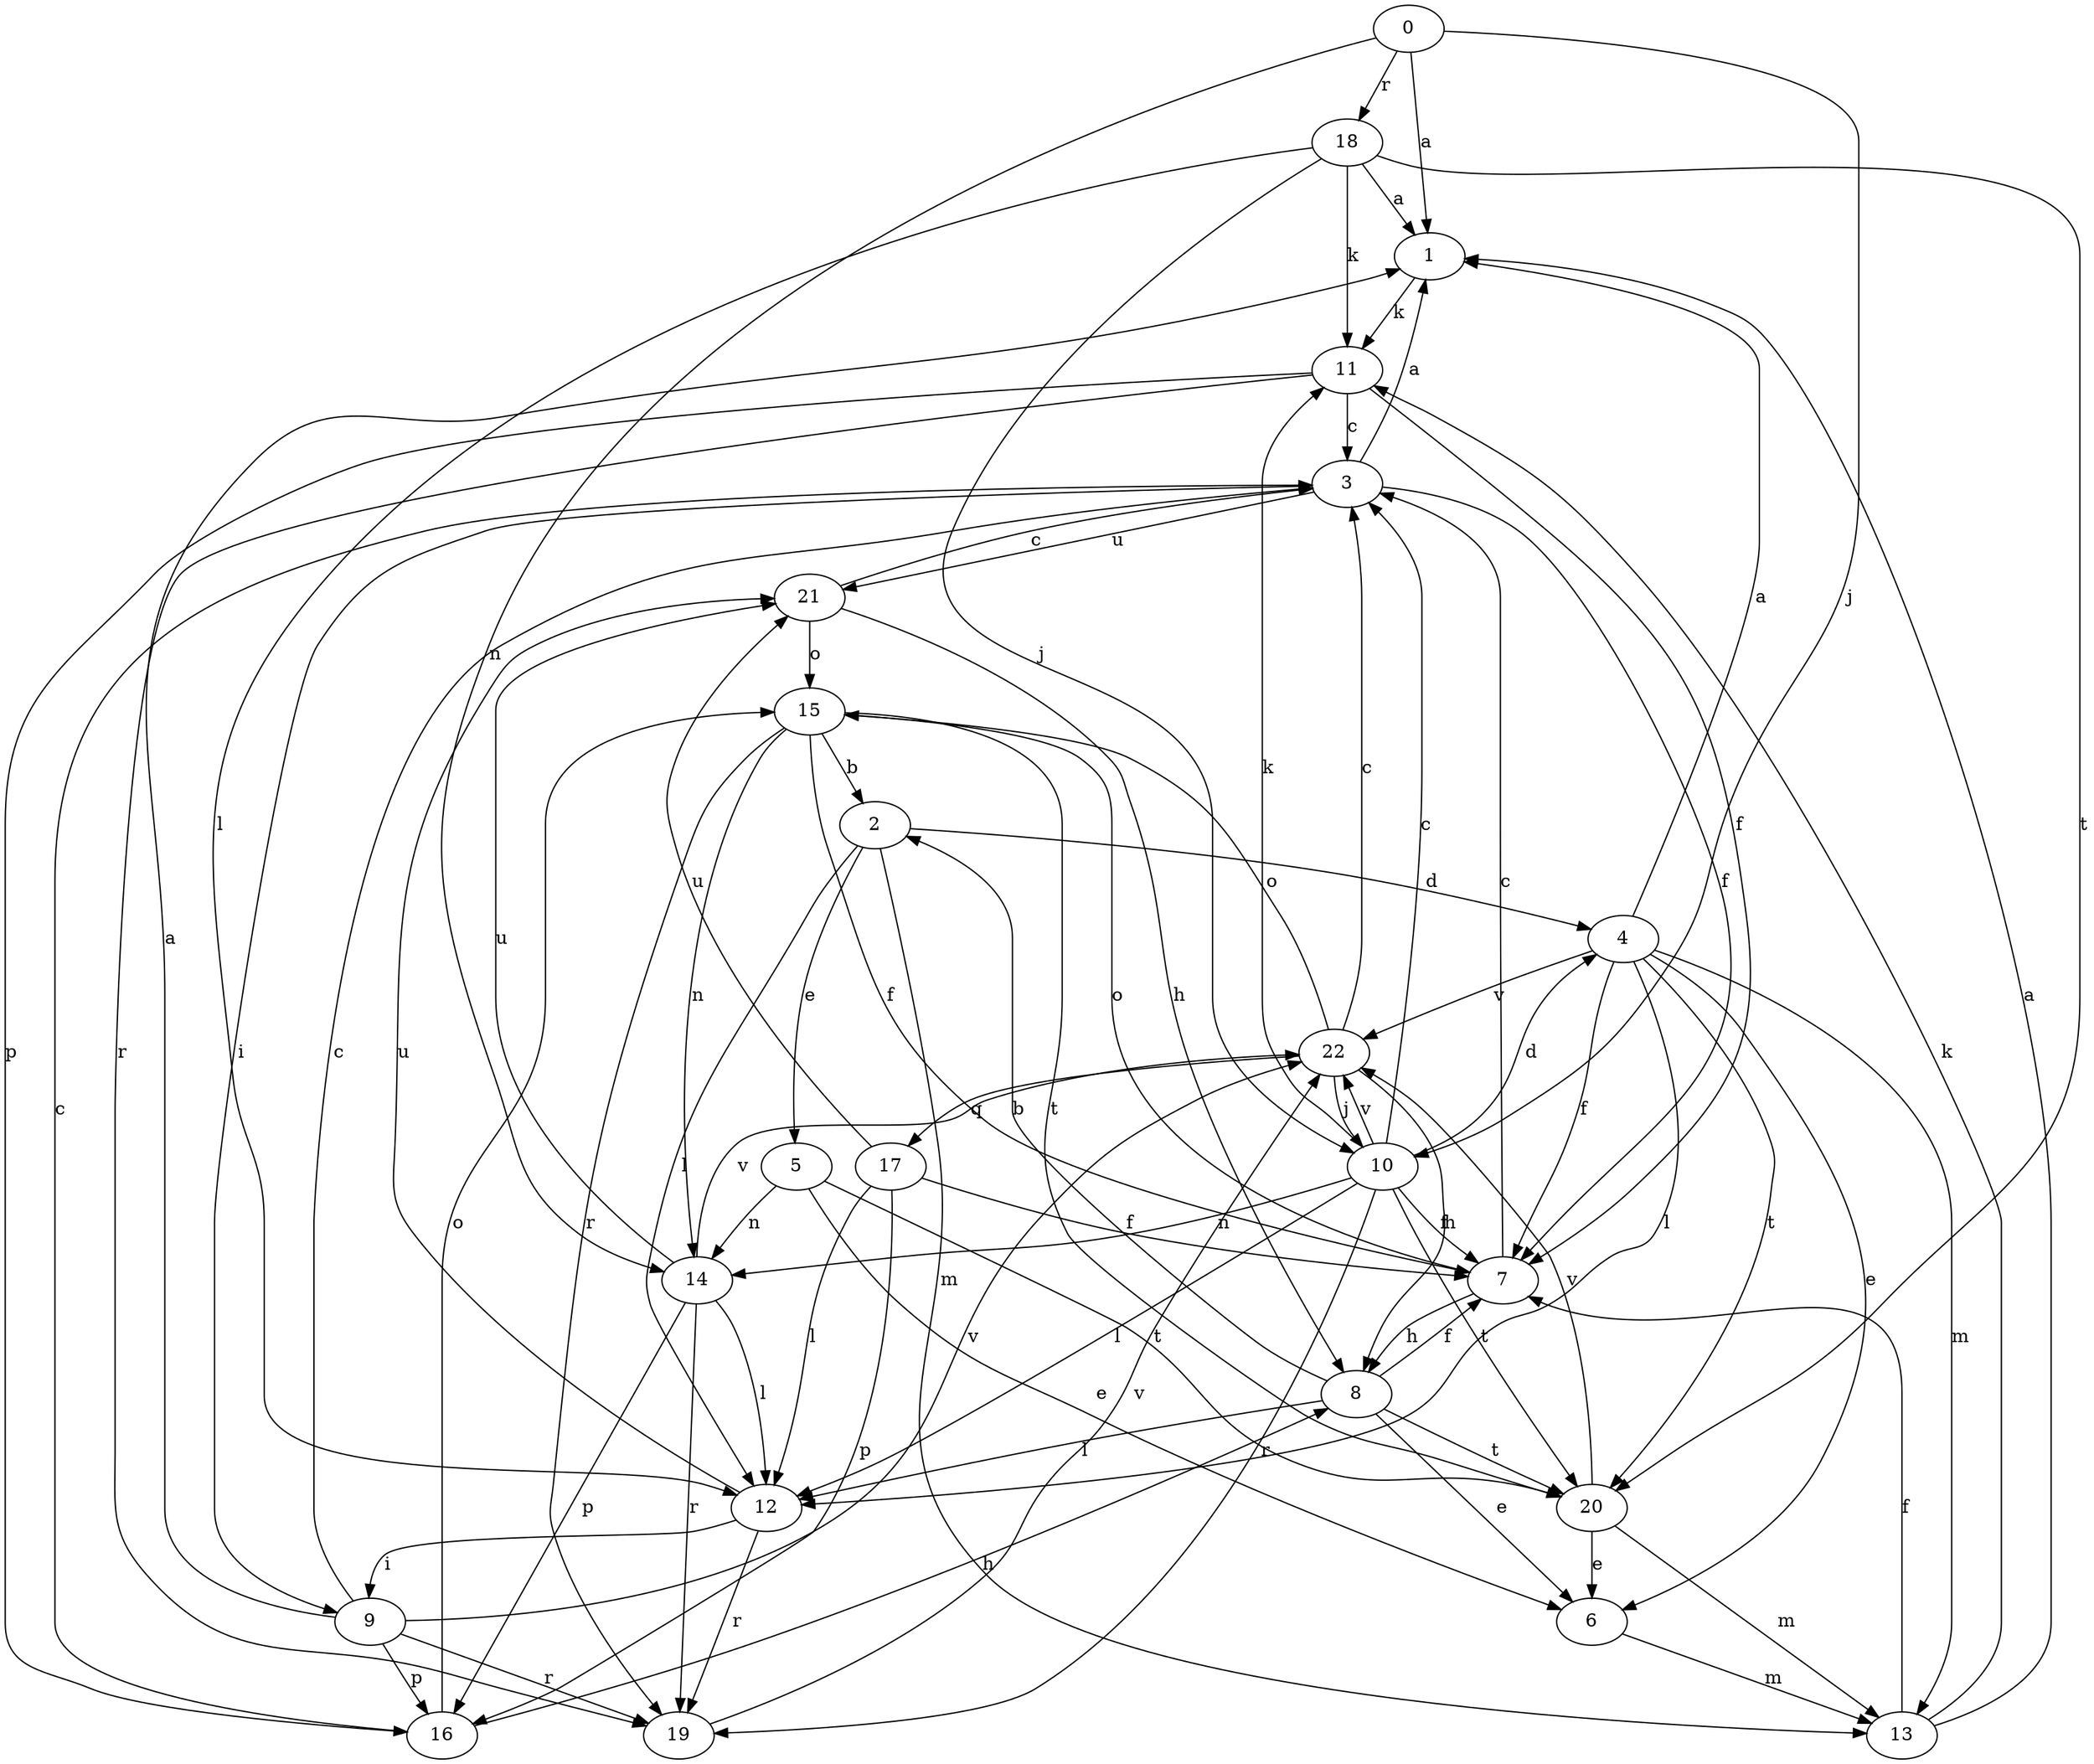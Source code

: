 strict digraph  {
1;
2;
3;
4;
5;
6;
7;
8;
9;
10;
11;
12;
13;
14;
15;
0;
16;
17;
18;
19;
20;
21;
22;
1 -> 11  [label=k];
2 -> 4  [label=d];
2 -> 5  [label=e];
2 -> 12  [label=l];
2 -> 13  [label=m];
3 -> 1  [label=a];
3 -> 7  [label=f];
3 -> 9  [label=i];
3 -> 21  [label=u];
4 -> 1  [label=a];
4 -> 6  [label=e];
4 -> 7  [label=f];
4 -> 12  [label=l];
4 -> 13  [label=m];
4 -> 20  [label=t];
4 -> 22  [label=v];
5 -> 6  [label=e];
5 -> 14  [label=n];
5 -> 20  [label=t];
6 -> 13  [label=m];
7 -> 3  [label=c];
7 -> 8  [label=h];
7 -> 15  [label=o];
8 -> 2  [label=b];
8 -> 6  [label=e];
8 -> 7  [label=f];
8 -> 12  [label=l];
8 -> 20  [label=t];
9 -> 1  [label=a];
9 -> 3  [label=c];
9 -> 16  [label=p];
9 -> 19  [label=r];
9 -> 22  [label=v];
10 -> 3  [label=c];
10 -> 4  [label=d];
10 -> 7  [label=f];
10 -> 11  [label=k];
10 -> 12  [label=l];
10 -> 14  [label=n];
10 -> 19  [label=r];
10 -> 20  [label=t];
10 -> 22  [label=v];
11 -> 3  [label=c];
11 -> 7  [label=f];
11 -> 16  [label=p];
11 -> 19  [label=r];
12 -> 9  [label=i];
12 -> 19  [label=r];
12 -> 21  [label=u];
13 -> 1  [label=a];
13 -> 7  [label=f];
13 -> 11  [label=k];
14 -> 12  [label=l];
14 -> 16  [label=p];
14 -> 19  [label=r];
14 -> 21  [label=u];
14 -> 22  [label=v];
15 -> 2  [label=b];
15 -> 7  [label=f];
15 -> 14  [label=n];
15 -> 19  [label=r];
15 -> 20  [label=t];
0 -> 1  [label=a];
0 -> 10  [label=j];
0 -> 14  [label=n];
0 -> 18  [label=r];
16 -> 3  [label=c];
16 -> 8  [label=h];
16 -> 15  [label=o];
17 -> 7  [label=f];
17 -> 12  [label=l];
17 -> 16  [label=p];
17 -> 21  [label=u];
18 -> 1  [label=a];
18 -> 10  [label=j];
18 -> 11  [label=k];
18 -> 12  [label=l];
18 -> 20  [label=t];
19 -> 22  [label=v];
20 -> 6  [label=e];
20 -> 13  [label=m];
20 -> 22  [label=v];
21 -> 3  [label=c];
21 -> 8  [label=h];
21 -> 15  [label=o];
22 -> 3  [label=c];
22 -> 8  [label=h];
22 -> 10  [label=j];
22 -> 15  [label=o];
22 -> 17  [label=q];
}
